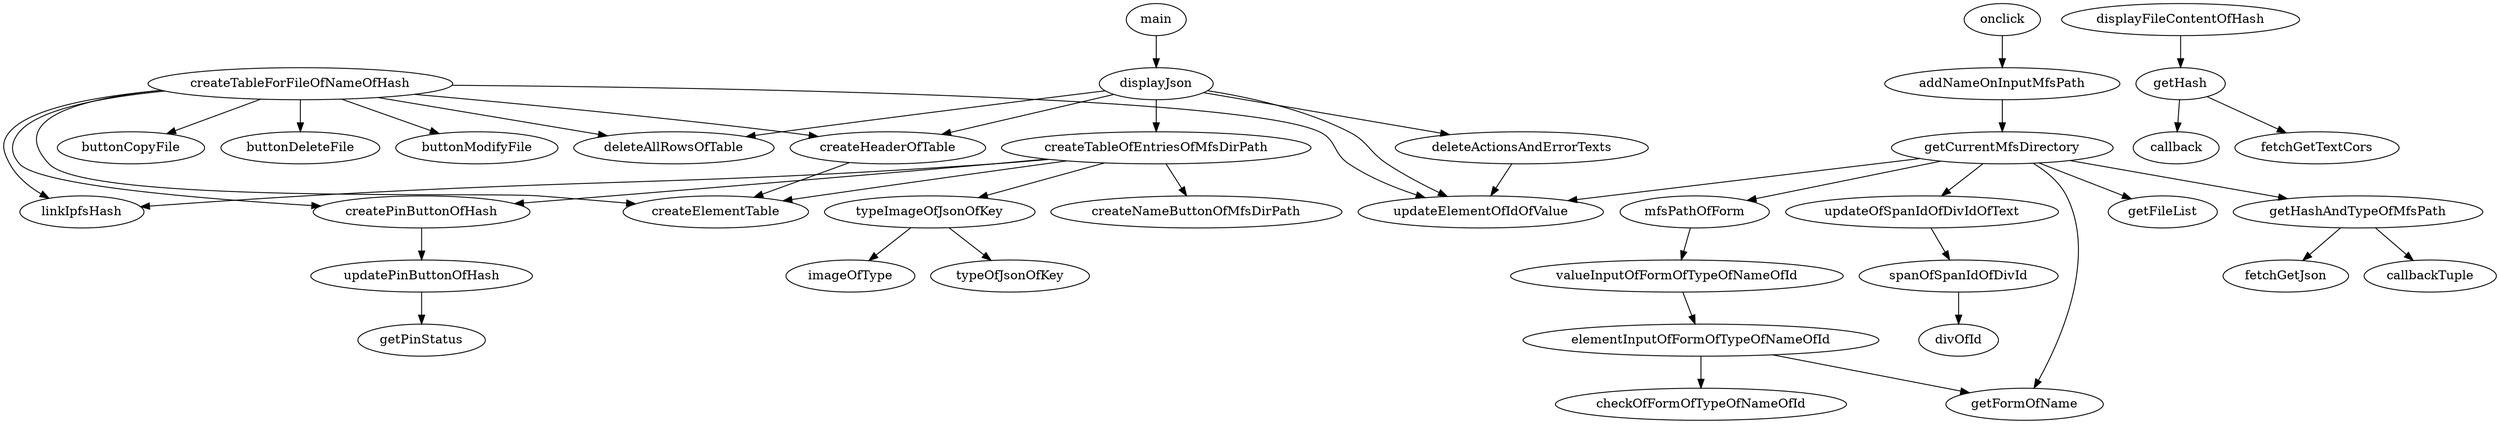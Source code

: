 digraph dgn {
"addNameOnInputMfsPath" -> "getCurrentMfsDirectory"
"createHeaderOfTable" -> "createElementTable"
"createPinButtonOfHash" -> "updatePinButtonOfHash"
"createTableForFileOfNameOfHash" -> "buttonCopyFile"
"createTableForFileOfNameOfHash" -> "buttonDeleteFile"
"createTableForFileOfNameOfHash" -> "buttonModifyFile"
"createTableForFileOfNameOfHash" -> "createElementTable"
"createTableForFileOfNameOfHash" -> "createHeaderOfTable"
"createTableForFileOfNameOfHash" -> "createPinButtonOfHash"
"createTableForFileOfNameOfHash" -> "deleteAllRowsOfTable"
"createTableForFileOfNameOfHash" -> "linkIpfsHash"
"createTableForFileOfNameOfHash" -> "updateElementOfIdOfValue"
"createTableOfEntriesOfMfsDirPath" -> "createElementTable"
"createTableOfEntriesOfMfsDirPath" -> "createNameButtonOfMfsDirPath"
"createTableOfEntriesOfMfsDirPath" -> "createPinButtonOfHash"
"createTableOfEntriesOfMfsDirPath" -> "linkIpfsHash"
"createTableOfEntriesOfMfsDirPath" -> "typeImageOfJsonOfKey"
"deleteActionsAndErrorTexts" -> "updateElementOfIdOfValue"
"displayFileContentOfHash" -> "getHash"
"displayJson" -> "createHeaderOfTable"
"displayJson" -> "createTableOfEntriesOfMfsDirPath"
"displayJson" -> "deleteActionsAndErrorTexts"
"displayJson" -> "deleteAllRowsOfTable"
"displayJson" -> "updateElementOfIdOfValue"
"elementInputOfFormOfTypeOfNameOfId" -> "checkOfFormOfTypeOfNameOfId"
"elementInputOfFormOfTypeOfNameOfId" -> "getFormOfName"
"getCurrentMfsDirectory" -> "getFileList"
"getCurrentMfsDirectory" -> "getFormOfName"
"getCurrentMfsDirectory" -> "getHashAndTypeOfMfsPath"
"getCurrentMfsDirectory" -> "mfsPathOfForm"
"getCurrentMfsDirectory" -> "updateElementOfIdOfValue"
"getCurrentMfsDirectory" -> "updateOfSpanIdOfDivIdOfText"
"getHashAndTypeOfMfsPath" -> "callbackTuple"
"getHashAndTypeOfMfsPath" -> "fetchGetJson"
"getHash" -> "callback"
"getHash" -> "fetchGetTextCors"
"main" -> "displayJson"
"mfsPathOfForm" -> "valueInputOfFormOfTypeOfNameOfId"
"onclick" -> "addNameOnInputMfsPath"
"spanOfSpanIdOfDivId" -> "divOfId"
"typeImageOfJsonOfKey" -> "imageOfType"
"typeImageOfJsonOfKey" -> "typeOfJsonOfKey"
"updateOfSpanIdOfDivIdOfText" -> "spanOfSpanIdOfDivId"
"updatePinButtonOfHash" -> "getPinStatus"
"valueInputOfFormOfTypeOfNameOfId" -> "elementInputOfFormOfTypeOfNameOfId"
}
